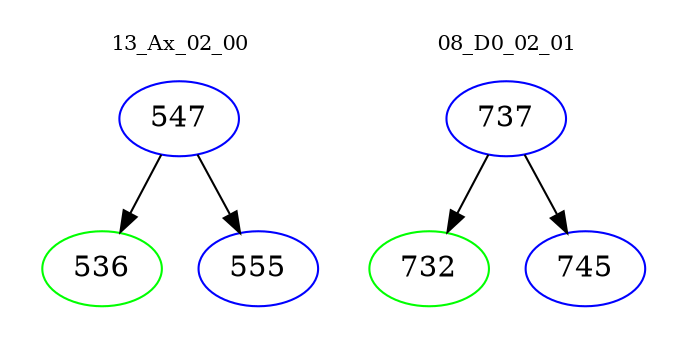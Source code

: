 digraph{
subgraph cluster_0 {
color = white
label = "13_Ax_02_00";
fontsize=10;
T0_547 [label="547", color="blue"]
T0_547 -> T0_536 [color="black"]
T0_536 [label="536", color="green"]
T0_547 -> T0_555 [color="black"]
T0_555 [label="555", color="blue"]
}
subgraph cluster_1 {
color = white
label = "08_D0_02_01";
fontsize=10;
T1_737 [label="737", color="blue"]
T1_737 -> T1_732 [color="black"]
T1_732 [label="732", color="green"]
T1_737 -> T1_745 [color="black"]
T1_745 [label="745", color="blue"]
}
}
